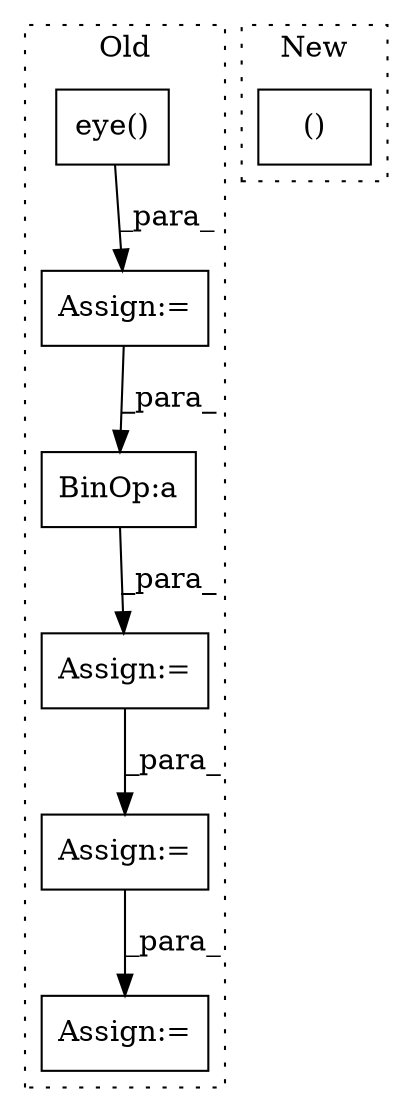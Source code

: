 digraph G {
subgraph cluster0 {
1 [label="eye()" a="75" s="2112,2134" l="10,1" shape="box"];
3 [label="Assign:=" a="68" s="2862" l="3" shape="box"];
4 [label="Assign:=" a="68" s="3019" l="3" shape="box"];
5 [label="BinOp:a" a="82" s="2871" l="3" shape="box"];
6 [label="Assign:=" a="68" s="2109" l="3" shape="box"];
7 [label="Assign:=" a="68" s="2942" l="3" shape="box"];
label = "Old";
style="dotted";
}
subgraph cluster1 {
2 [label="()" a="54" s="1888" l="8" shape="box"];
label = "New";
style="dotted";
}
1 -> 6 [label="_para_"];
3 -> 7 [label="_para_"];
5 -> 3 [label="_para_"];
6 -> 5 [label="_para_"];
7 -> 4 [label="_para_"];
}